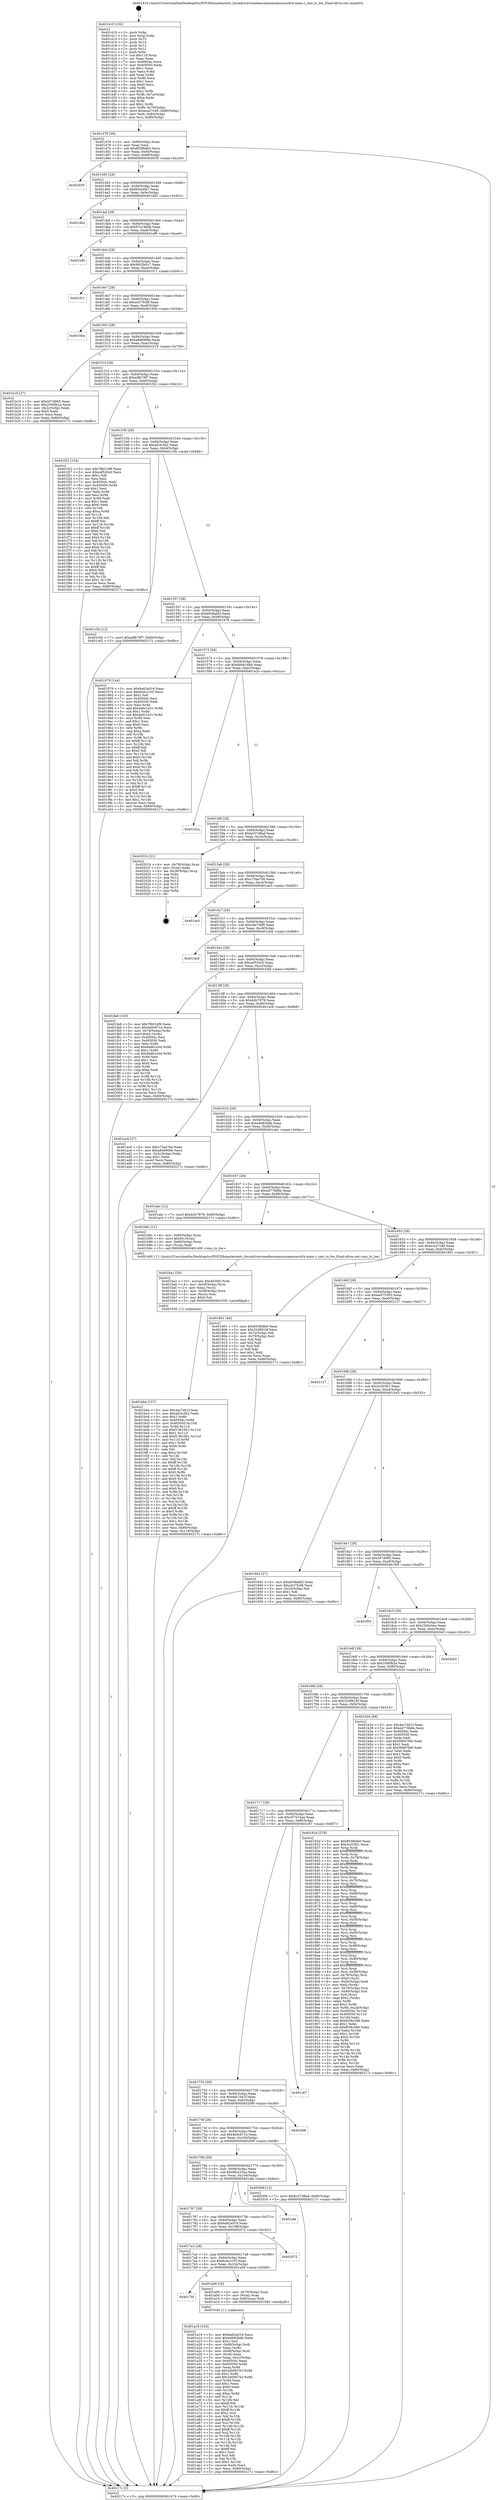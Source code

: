 digraph "0x401410" {
  label = "0x401410 (/mnt/c/Users/mathe/Desktop/tcc/POCII/binaries/extr_linuxdriversmediacommonsianosmsdvb-main.c_sms_to_bw_Final-ollvm.out::main(0))"
  labelloc = "t"
  node[shape=record]

  Entry [label="",width=0.3,height=0.3,shape=circle,fillcolor=black,style=filled]
  "0x401476" [label="{
     0x401476 [29]\l
     | [instrs]\l
     &nbsp;&nbsp;0x401476 \<+3\>: mov -0x80(%rbp),%eax\l
     &nbsp;&nbsp;0x401479 \<+2\>: mov %eax,%ecx\l
     &nbsp;&nbsp;0x40147b \<+6\>: sub $0x855f6db0,%ecx\l
     &nbsp;&nbsp;0x401481 \<+6\>: mov %eax,-0x94(%rbp)\l
     &nbsp;&nbsp;0x401487 \<+6\>: mov %ecx,-0x98(%rbp)\l
     &nbsp;&nbsp;0x40148d \<+6\>: je 0000000000402030 \<main+0xc20\>\l
  }"]
  "0x402030" [label="{
     0x402030\l
  }", style=dashed]
  "0x401493" [label="{
     0x401493 [28]\l
     | [instrs]\l
     &nbsp;&nbsp;0x401493 \<+5\>: jmp 0000000000401498 \<main+0x88\>\l
     &nbsp;&nbsp;0x401498 \<+6\>: mov -0x94(%rbp),%eax\l
     &nbsp;&nbsp;0x40149e \<+5\>: sub $0x85cb4fa7,%eax\l
     &nbsp;&nbsp;0x4014a3 \<+6\>: mov %eax,-0x9c(%rbp)\l
     &nbsp;&nbsp;0x4014a9 \<+6\>: je 0000000000401dd2 \<main+0x9c2\>\l
  }"]
  Exit [label="",width=0.3,height=0.3,shape=circle,fillcolor=black,style=filled,peripheries=2]
  "0x401dd2" [label="{
     0x401dd2\l
  }", style=dashed]
  "0x4014af" [label="{
     0x4014af [28]\l
     | [instrs]\l
     &nbsp;&nbsp;0x4014af \<+5\>: jmp 00000000004014b4 \<main+0xa4\>\l
     &nbsp;&nbsp;0x4014b4 \<+6\>: mov -0x94(%rbp),%eax\l
     &nbsp;&nbsp;0x4014ba \<+5\>: sub $0x97a1460b,%eax\l
     &nbsp;&nbsp;0x4014bf \<+6\>: mov %eax,-0xa0(%rbp)\l
     &nbsp;&nbsp;0x4014c5 \<+6\>: je 0000000000401ef9 \<main+0xae9\>\l
  }"]
  "0x401bbe" [label="{
     0x401bbe [157]\l
     | [instrs]\l
     &nbsp;&nbsp;0x401bbe \<+5\>: mov $0x4ac7d41f,%esi\l
     &nbsp;&nbsp;0x401bc3 \<+5\>: mov $0xafc3c3b2,%edx\l
     &nbsp;&nbsp;0x401bc8 \<+3\>: mov $0x1,%r8b\l
     &nbsp;&nbsp;0x401bcb \<+8\>: mov 0x40504c,%r9d\l
     &nbsp;&nbsp;0x401bd3 \<+8\>: mov 0x405050,%r10d\l
     &nbsp;&nbsp;0x401bdb \<+3\>: mov %r9d,%r11d\l
     &nbsp;&nbsp;0x401bde \<+7\>: sub $0xf13810b1,%r11d\l
     &nbsp;&nbsp;0x401be5 \<+4\>: sub $0x1,%r11d\l
     &nbsp;&nbsp;0x401be9 \<+7\>: add $0xf13810b1,%r11d\l
     &nbsp;&nbsp;0x401bf0 \<+4\>: imul %r11d,%r9d\l
     &nbsp;&nbsp;0x401bf4 \<+4\>: and $0x1,%r9d\l
     &nbsp;&nbsp;0x401bf8 \<+4\>: cmp $0x0,%r9d\l
     &nbsp;&nbsp;0x401bfc \<+3\>: sete %bl\l
     &nbsp;&nbsp;0x401bff \<+4\>: cmp $0xa,%r10d\l
     &nbsp;&nbsp;0x401c03 \<+4\>: setl %r14b\l
     &nbsp;&nbsp;0x401c07 \<+3\>: mov %bl,%r15b\l
     &nbsp;&nbsp;0x401c0a \<+4\>: xor $0xff,%r15b\l
     &nbsp;&nbsp;0x401c0e \<+3\>: mov %r14b,%r12b\l
     &nbsp;&nbsp;0x401c11 \<+4\>: xor $0xff,%r12b\l
     &nbsp;&nbsp;0x401c15 \<+4\>: xor $0x0,%r8b\l
     &nbsp;&nbsp;0x401c19 \<+3\>: mov %r15b,%r13b\l
     &nbsp;&nbsp;0x401c1c \<+4\>: and $0x0,%r13b\l
     &nbsp;&nbsp;0x401c20 \<+3\>: and %r8b,%bl\l
     &nbsp;&nbsp;0x401c23 \<+3\>: mov %r12b,%cl\l
     &nbsp;&nbsp;0x401c26 \<+3\>: and $0x0,%cl\l
     &nbsp;&nbsp;0x401c29 \<+3\>: and %r8b,%r14b\l
     &nbsp;&nbsp;0x401c2c \<+3\>: or %bl,%r13b\l
     &nbsp;&nbsp;0x401c2f \<+3\>: or %r14b,%cl\l
     &nbsp;&nbsp;0x401c32 \<+3\>: xor %cl,%r13b\l
     &nbsp;&nbsp;0x401c35 \<+3\>: or %r12b,%r15b\l
     &nbsp;&nbsp;0x401c38 \<+4\>: xor $0xff,%r15b\l
     &nbsp;&nbsp;0x401c3c \<+4\>: or $0x0,%r8b\l
     &nbsp;&nbsp;0x401c40 \<+3\>: and %r8b,%r15b\l
     &nbsp;&nbsp;0x401c43 \<+3\>: or %r15b,%r13b\l
     &nbsp;&nbsp;0x401c46 \<+4\>: test $0x1,%r13b\l
     &nbsp;&nbsp;0x401c4a \<+3\>: cmovne %edx,%esi\l
     &nbsp;&nbsp;0x401c4d \<+3\>: mov %esi,-0x80(%rbp)\l
     &nbsp;&nbsp;0x401c50 \<+6\>: mov %eax,-0x118(%rbp)\l
     &nbsp;&nbsp;0x401c56 \<+5\>: jmp 000000000040217c \<main+0xd6c\>\l
  }"]
  "0x401ef9" [label="{
     0x401ef9\l
  }", style=dashed]
  "0x4014cb" [label="{
     0x4014cb [28]\l
     | [instrs]\l
     &nbsp;&nbsp;0x4014cb \<+5\>: jmp 00000000004014d0 \<main+0xc0\>\l
     &nbsp;&nbsp;0x4014d0 \<+6\>: mov -0x94(%rbp),%eax\l
     &nbsp;&nbsp;0x4014d6 \<+5\>: sub $0x9925b5c7,%eax\l
     &nbsp;&nbsp;0x4014db \<+6\>: mov %eax,-0xa4(%rbp)\l
     &nbsp;&nbsp;0x4014e1 \<+6\>: je 0000000000401f11 \<main+0xb01\>\l
  }"]
  "0x401ba1" [label="{
     0x401ba1 [29]\l
     | [instrs]\l
     &nbsp;&nbsp;0x401ba1 \<+10\>: movabs $0x4030f2,%rdi\l
     &nbsp;&nbsp;0x401bab \<+4\>: mov -0x58(%rbp),%rcx\l
     &nbsp;&nbsp;0x401baf \<+2\>: mov %eax,(%rcx)\l
     &nbsp;&nbsp;0x401bb1 \<+4\>: mov -0x58(%rbp),%rcx\l
     &nbsp;&nbsp;0x401bb5 \<+2\>: mov (%rcx),%esi\l
     &nbsp;&nbsp;0x401bb7 \<+2\>: mov $0x0,%al\l
     &nbsp;&nbsp;0x401bb9 \<+5\>: call 0000000000401030 \<printf@plt\>\l
     | [calls]\l
     &nbsp;&nbsp;0x401030 \{1\} (unknown)\l
  }"]
  "0x401f11" [label="{
     0x401f11\l
  }", style=dashed]
  "0x4014e7" [label="{
     0x4014e7 [28]\l
     | [instrs]\l
     &nbsp;&nbsp;0x4014e7 \<+5\>: jmp 00000000004014ec \<main+0xdc\>\l
     &nbsp;&nbsp;0x4014ec \<+6\>: mov -0x94(%rbp),%eax\l
     &nbsp;&nbsp;0x4014f2 \<+5\>: sub $0xa437fcd8,%eax\l
     &nbsp;&nbsp;0x4014f7 \<+6\>: mov %eax,-0xa8(%rbp)\l
     &nbsp;&nbsp;0x4014fd \<+6\>: je 000000000040195e \<main+0x54e\>\l
  }"]
  "0x401a19" [label="{
     0x401a19 [163]\l
     | [instrs]\l
     &nbsp;&nbsp;0x401a19 \<+5\>: mov $0x6a62a016,%ecx\l
     &nbsp;&nbsp;0x401a1e \<+5\>: mov $0xe4683bdb,%edx\l
     &nbsp;&nbsp;0x401a23 \<+3\>: mov $0x1,%sil\l
     &nbsp;&nbsp;0x401a26 \<+4\>: mov -0x68(%rbp),%rdi\l
     &nbsp;&nbsp;0x401a2a \<+2\>: mov %eax,(%rdi)\l
     &nbsp;&nbsp;0x401a2c \<+4\>: mov -0x68(%rbp),%rdi\l
     &nbsp;&nbsp;0x401a30 \<+2\>: mov (%rdi),%eax\l
     &nbsp;&nbsp;0x401a32 \<+3\>: mov %eax,-0x2c(%rbp)\l
     &nbsp;&nbsp;0x401a35 \<+7\>: mov 0x40504c,%eax\l
     &nbsp;&nbsp;0x401a3c \<+8\>: mov 0x405050,%r8d\l
     &nbsp;&nbsp;0x401a44 \<+3\>: mov %eax,%r9d\l
     &nbsp;&nbsp;0x401a47 \<+7\>: sub $0x2d00b743,%r9d\l
     &nbsp;&nbsp;0x401a4e \<+4\>: sub $0x1,%r9d\l
     &nbsp;&nbsp;0x401a52 \<+7\>: add $0x2d00b743,%r9d\l
     &nbsp;&nbsp;0x401a59 \<+4\>: imul %r9d,%eax\l
     &nbsp;&nbsp;0x401a5d \<+3\>: and $0x1,%eax\l
     &nbsp;&nbsp;0x401a60 \<+3\>: cmp $0x0,%eax\l
     &nbsp;&nbsp;0x401a63 \<+4\>: sete %r10b\l
     &nbsp;&nbsp;0x401a67 \<+4\>: cmp $0xa,%r8d\l
     &nbsp;&nbsp;0x401a6b \<+4\>: setl %r11b\l
     &nbsp;&nbsp;0x401a6f \<+3\>: mov %r10b,%bl\l
     &nbsp;&nbsp;0x401a72 \<+3\>: xor $0xff,%bl\l
     &nbsp;&nbsp;0x401a75 \<+3\>: mov %r11b,%r14b\l
     &nbsp;&nbsp;0x401a78 \<+4\>: xor $0xff,%r14b\l
     &nbsp;&nbsp;0x401a7c \<+4\>: xor $0x1,%sil\l
     &nbsp;&nbsp;0x401a80 \<+3\>: mov %bl,%r15b\l
     &nbsp;&nbsp;0x401a83 \<+4\>: and $0xff,%r15b\l
     &nbsp;&nbsp;0x401a87 \<+3\>: and %sil,%r10b\l
     &nbsp;&nbsp;0x401a8a \<+3\>: mov %r14b,%r12b\l
     &nbsp;&nbsp;0x401a8d \<+4\>: and $0xff,%r12b\l
     &nbsp;&nbsp;0x401a91 \<+3\>: and %sil,%r11b\l
     &nbsp;&nbsp;0x401a94 \<+3\>: or %r10b,%r15b\l
     &nbsp;&nbsp;0x401a97 \<+3\>: or %r11b,%r12b\l
     &nbsp;&nbsp;0x401a9a \<+3\>: xor %r12b,%r15b\l
     &nbsp;&nbsp;0x401a9d \<+3\>: or %r14b,%bl\l
     &nbsp;&nbsp;0x401aa0 \<+3\>: xor $0xff,%bl\l
     &nbsp;&nbsp;0x401aa3 \<+4\>: or $0x1,%sil\l
     &nbsp;&nbsp;0x401aa7 \<+3\>: and %sil,%bl\l
     &nbsp;&nbsp;0x401aaa \<+3\>: or %bl,%r15b\l
     &nbsp;&nbsp;0x401aad \<+4\>: test $0x1,%r15b\l
     &nbsp;&nbsp;0x401ab1 \<+3\>: cmovne %edx,%ecx\l
     &nbsp;&nbsp;0x401ab4 \<+3\>: mov %ecx,-0x80(%rbp)\l
     &nbsp;&nbsp;0x401ab7 \<+5\>: jmp 000000000040217c \<main+0xd6c\>\l
  }"]
  "0x40195e" [label="{
     0x40195e\l
  }", style=dashed]
  "0x401503" [label="{
     0x401503 [28]\l
     | [instrs]\l
     &nbsp;&nbsp;0x401503 \<+5\>: jmp 0000000000401508 \<main+0xf8\>\l
     &nbsp;&nbsp;0x401508 \<+6\>: mov -0x94(%rbp),%eax\l
     &nbsp;&nbsp;0x40150e \<+5\>: sub $0xa846906e,%eax\l
     &nbsp;&nbsp;0x401513 \<+6\>: mov %eax,-0xac(%rbp)\l
     &nbsp;&nbsp;0x401519 \<+6\>: je 0000000000401b19 \<main+0x709\>\l
  }"]
  "0x4017bf" [label="{
     0x4017bf\l
  }", style=dashed]
  "0x401b19" [label="{
     0x401b19 [27]\l
     | [instrs]\l
     &nbsp;&nbsp;0x401b19 \<+5\>: mov $0x457d965,%eax\l
     &nbsp;&nbsp;0x401b1e \<+5\>: mov $0x2590fb2a,%ecx\l
     &nbsp;&nbsp;0x401b23 \<+3\>: mov -0x2c(%rbp),%edx\l
     &nbsp;&nbsp;0x401b26 \<+3\>: cmp $0x0,%edx\l
     &nbsp;&nbsp;0x401b29 \<+3\>: cmove %ecx,%eax\l
     &nbsp;&nbsp;0x401b2c \<+3\>: mov %eax,-0x80(%rbp)\l
     &nbsp;&nbsp;0x401b2f \<+5\>: jmp 000000000040217c \<main+0xd6c\>\l
  }"]
  "0x40151f" [label="{
     0x40151f [28]\l
     | [instrs]\l
     &nbsp;&nbsp;0x40151f \<+5\>: jmp 0000000000401524 \<main+0x114\>\l
     &nbsp;&nbsp;0x401524 \<+6\>: mov -0x94(%rbp),%eax\l
     &nbsp;&nbsp;0x40152a \<+5\>: sub $0xadfb79f7,%eax\l
     &nbsp;&nbsp;0x40152f \<+6\>: mov %eax,-0xb0(%rbp)\l
     &nbsp;&nbsp;0x401535 \<+6\>: je 0000000000401f22 \<main+0xb12\>\l
  }"]
  "0x401a09" [label="{
     0x401a09 [16]\l
     | [instrs]\l
     &nbsp;&nbsp;0x401a09 \<+4\>: mov -0x70(%rbp),%rax\l
     &nbsp;&nbsp;0x401a0d \<+3\>: mov (%rax),%rax\l
     &nbsp;&nbsp;0x401a10 \<+4\>: mov 0x8(%rax),%rdi\l
     &nbsp;&nbsp;0x401a14 \<+5\>: call 0000000000401040 \<atoi@plt\>\l
     | [calls]\l
     &nbsp;&nbsp;0x401040 \{1\} (unknown)\l
  }"]
  "0x401f22" [label="{
     0x401f22 [134]\l
     | [instrs]\l
     &nbsp;&nbsp;0x401f22 \<+5\>: mov $0x7fb014f9,%eax\l
     &nbsp;&nbsp;0x401f27 \<+5\>: mov $0xcef520c0,%ecx\l
     &nbsp;&nbsp;0x401f2c \<+2\>: mov $0x1,%dl\l
     &nbsp;&nbsp;0x401f2e \<+2\>: xor %esi,%esi\l
     &nbsp;&nbsp;0x401f30 \<+7\>: mov 0x40504c,%edi\l
     &nbsp;&nbsp;0x401f37 \<+8\>: mov 0x405050,%r8d\l
     &nbsp;&nbsp;0x401f3f \<+3\>: sub $0x1,%esi\l
     &nbsp;&nbsp;0x401f42 \<+3\>: mov %edi,%r9d\l
     &nbsp;&nbsp;0x401f45 \<+3\>: add %esi,%r9d\l
     &nbsp;&nbsp;0x401f48 \<+4\>: imul %r9d,%edi\l
     &nbsp;&nbsp;0x401f4c \<+3\>: and $0x1,%edi\l
     &nbsp;&nbsp;0x401f4f \<+3\>: cmp $0x0,%edi\l
     &nbsp;&nbsp;0x401f52 \<+4\>: sete %r10b\l
     &nbsp;&nbsp;0x401f56 \<+4\>: cmp $0xa,%r8d\l
     &nbsp;&nbsp;0x401f5a \<+4\>: setl %r11b\l
     &nbsp;&nbsp;0x401f5e \<+3\>: mov %r10b,%bl\l
     &nbsp;&nbsp;0x401f61 \<+3\>: xor $0xff,%bl\l
     &nbsp;&nbsp;0x401f64 \<+3\>: mov %r11b,%r14b\l
     &nbsp;&nbsp;0x401f67 \<+4\>: xor $0xff,%r14b\l
     &nbsp;&nbsp;0x401f6b \<+3\>: xor $0x0,%dl\l
     &nbsp;&nbsp;0x401f6e \<+3\>: mov %bl,%r15b\l
     &nbsp;&nbsp;0x401f71 \<+4\>: and $0x0,%r15b\l
     &nbsp;&nbsp;0x401f75 \<+3\>: and %dl,%r10b\l
     &nbsp;&nbsp;0x401f78 \<+3\>: mov %r14b,%r12b\l
     &nbsp;&nbsp;0x401f7b \<+4\>: and $0x0,%r12b\l
     &nbsp;&nbsp;0x401f7f \<+3\>: and %dl,%r11b\l
     &nbsp;&nbsp;0x401f82 \<+3\>: or %r10b,%r15b\l
     &nbsp;&nbsp;0x401f85 \<+3\>: or %r11b,%r12b\l
     &nbsp;&nbsp;0x401f88 \<+3\>: xor %r12b,%r15b\l
     &nbsp;&nbsp;0x401f8b \<+3\>: or %r14b,%bl\l
     &nbsp;&nbsp;0x401f8e \<+3\>: xor $0xff,%bl\l
     &nbsp;&nbsp;0x401f91 \<+3\>: or $0x0,%dl\l
     &nbsp;&nbsp;0x401f94 \<+2\>: and %dl,%bl\l
     &nbsp;&nbsp;0x401f96 \<+3\>: or %bl,%r15b\l
     &nbsp;&nbsp;0x401f99 \<+4\>: test $0x1,%r15b\l
     &nbsp;&nbsp;0x401f9d \<+3\>: cmovne %ecx,%eax\l
     &nbsp;&nbsp;0x401fa0 \<+3\>: mov %eax,-0x80(%rbp)\l
     &nbsp;&nbsp;0x401fa3 \<+5\>: jmp 000000000040217c \<main+0xd6c\>\l
  }"]
  "0x40153b" [label="{
     0x40153b [28]\l
     | [instrs]\l
     &nbsp;&nbsp;0x40153b \<+5\>: jmp 0000000000401540 \<main+0x130\>\l
     &nbsp;&nbsp;0x401540 \<+6\>: mov -0x94(%rbp),%eax\l
     &nbsp;&nbsp;0x401546 \<+5\>: sub $0xafc3c3b2,%eax\l
     &nbsp;&nbsp;0x40154b \<+6\>: mov %eax,-0xb4(%rbp)\l
     &nbsp;&nbsp;0x401551 \<+6\>: je 0000000000401c5b \<main+0x84b\>\l
  }"]
  "0x4017a3" [label="{
     0x4017a3 [28]\l
     | [instrs]\l
     &nbsp;&nbsp;0x4017a3 \<+5\>: jmp 00000000004017a8 \<main+0x398\>\l
     &nbsp;&nbsp;0x4017a8 \<+6\>: mov -0x94(%rbp),%eax\l
     &nbsp;&nbsp;0x4017ae \<+5\>: sub $0x6cdcc103,%eax\l
     &nbsp;&nbsp;0x4017b3 \<+6\>: mov %eax,-0x10c(%rbp)\l
     &nbsp;&nbsp;0x4017b9 \<+6\>: je 0000000000401a09 \<main+0x5f9\>\l
  }"]
  "0x401c5b" [label="{
     0x401c5b [12]\l
     | [instrs]\l
     &nbsp;&nbsp;0x401c5b \<+7\>: movl $0xadfb79f7,-0x80(%rbp)\l
     &nbsp;&nbsp;0x401c62 \<+5\>: jmp 000000000040217c \<main+0xd6c\>\l
  }"]
  "0x401557" [label="{
     0x401557 [28]\l
     | [instrs]\l
     &nbsp;&nbsp;0x401557 \<+5\>: jmp 000000000040155c \<main+0x14c\>\l
     &nbsp;&nbsp;0x40155c \<+6\>: mov -0x94(%rbp),%eax\l
     &nbsp;&nbsp;0x401562 \<+5\>: sub $0xb036afd3,%eax\l
     &nbsp;&nbsp;0x401567 \<+6\>: mov %eax,-0xb8(%rbp)\l
     &nbsp;&nbsp;0x40156d \<+6\>: je 0000000000401979 \<main+0x569\>\l
  }"]
  "0x402072" [label="{
     0x402072\l
  }", style=dashed]
  "0x401979" [label="{
     0x401979 [144]\l
     | [instrs]\l
     &nbsp;&nbsp;0x401979 \<+5\>: mov $0x6a62a016,%eax\l
     &nbsp;&nbsp;0x40197e \<+5\>: mov $0x6cdcc103,%ecx\l
     &nbsp;&nbsp;0x401983 \<+2\>: mov $0x1,%dl\l
     &nbsp;&nbsp;0x401985 \<+7\>: mov 0x40504c,%esi\l
     &nbsp;&nbsp;0x40198c \<+7\>: mov 0x405050,%edi\l
     &nbsp;&nbsp;0x401993 \<+3\>: mov %esi,%r8d\l
     &nbsp;&nbsp;0x401996 \<+7\>: add $0x4a0c1e31,%r8d\l
     &nbsp;&nbsp;0x40199d \<+4\>: sub $0x1,%r8d\l
     &nbsp;&nbsp;0x4019a1 \<+7\>: sub $0x4a0c1e31,%r8d\l
     &nbsp;&nbsp;0x4019a8 \<+4\>: imul %r8d,%esi\l
     &nbsp;&nbsp;0x4019ac \<+3\>: and $0x1,%esi\l
     &nbsp;&nbsp;0x4019af \<+3\>: cmp $0x0,%esi\l
     &nbsp;&nbsp;0x4019b2 \<+4\>: sete %r9b\l
     &nbsp;&nbsp;0x4019b6 \<+3\>: cmp $0xa,%edi\l
     &nbsp;&nbsp;0x4019b9 \<+4\>: setl %r10b\l
     &nbsp;&nbsp;0x4019bd \<+3\>: mov %r9b,%r11b\l
     &nbsp;&nbsp;0x4019c0 \<+4\>: xor $0xff,%r11b\l
     &nbsp;&nbsp;0x4019c4 \<+3\>: mov %r10b,%bl\l
     &nbsp;&nbsp;0x4019c7 \<+3\>: xor $0xff,%bl\l
     &nbsp;&nbsp;0x4019ca \<+3\>: xor $0x0,%dl\l
     &nbsp;&nbsp;0x4019cd \<+3\>: mov %r11b,%r14b\l
     &nbsp;&nbsp;0x4019d0 \<+4\>: and $0x0,%r14b\l
     &nbsp;&nbsp;0x4019d4 \<+3\>: and %dl,%r9b\l
     &nbsp;&nbsp;0x4019d7 \<+3\>: mov %bl,%r15b\l
     &nbsp;&nbsp;0x4019da \<+4\>: and $0x0,%r15b\l
     &nbsp;&nbsp;0x4019de \<+3\>: and %dl,%r10b\l
     &nbsp;&nbsp;0x4019e1 \<+3\>: or %r9b,%r14b\l
     &nbsp;&nbsp;0x4019e4 \<+3\>: or %r10b,%r15b\l
     &nbsp;&nbsp;0x4019e7 \<+3\>: xor %r15b,%r14b\l
     &nbsp;&nbsp;0x4019ea \<+3\>: or %bl,%r11b\l
     &nbsp;&nbsp;0x4019ed \<+4\>: xor $0xff,%r11b\l
     &nbsp;&nbsp;0x4019f1 \<+3\>: or $0x0,%dl\l
     &nbsp;&nbsp;0x4019f4 \<+3\>: and %dl,%r11b\l
     &nbsp;&nbsp;0x4019f7 \<+3\>: or %r11b,%r14b\l
     &nbsp;&nbsp;0x4019fa \<+4\>: test $0x1,%r14b\l
     &nbsp;&nbsp;0x4019fe \<+3\>: cmovne %ecx,%eax\l
     &nbsp;&nbsp;0x401a01 \<+3\>: mov %eax,-0x80(%rbp)\l
     &nbsp;&nbsp;0x401a04 \<+5\>: jmp 000000000040217c \<main+0xd6c\>\l
  }"]
  "0x401573" [label="{
     0x401573 [28]\l
     | [instrs]\l
     &nbsp;&nbsp;0x401573 \<+5\>: jmp 0000000000401578 \<main+0x168\>\l
     &nbsp;&nbsp;0x401578 \<+6\>: mov -0x94(%rbp),%eax\l
     &nbsp;&nbsp;0x40157e \<+5\>: sub $0xbbbb14bd,%eax\l
     &nbsp;&nbsp;0x401583 \<+6\>: mov %eax,-0xbc(%rbp)\l
     &nbsp;&nbsp;0x401589 \<+6\>: je 0000000000401e2a \<main+0xa1a\>\l
  }"]
  "0x401787" [label="{
     0x401787 [28]\l
     | [instrs]\l
     &nbsp;&nbsp;0x401787 \<+5\>: jmp 000000000040178c \<main+0x37c\>\l
     &nbsp;&nbsp;0x40178c \<+6\>: mov -0x94(%rbp),%eax\l
     &nbsp;&nbsp;0x401792 \<+5\>: sub $0x6a62a016,%eax\l
     &nbsp;&nbsp;0x401797 \<+6\>: mov %eax,-0x108(%rbp)\l
     &nbsp;&nbsp;0x40179d \<+6\>: je 0000000000402072 \<main+0xc62\>\l
  }"]
  "0x401e2a" [label="{
     0x401e2a\l
  }", style=dashed]
  "0x40158f" [label="{
     0x40158f [28]\l
     | [instrs]\l
     &nbsp;&nbsp;0x40158f \<+5\>: jmp 0000000000401594 \<main+0x184\>\l
     &nbsp;&nbsp;0x401594 \<+6\>: mov -0x94(%rbp),%eax\l
     &nbsp;&nbsp;0x40159a \<+5\>: sub $0xbc57d8ad,%eax\l
     &nbsp;&nbsp;0x40159f \<+6\>: mov %eax,-0xc0(%rbp)\l
     &nbsp;&nbsp;0x4015a5 \<+6\>: je 000000000040201b \<main+0xc0b\>\l
  }"]
  "0x401afe" [label="{
     0x401afe\l
  }", style=dashed]
  "0x40201b" [label="{
     0x40201b [21]\l
     | [instrs]\l
     &nbsp;&nbsp;0x40201b \<+4\>: mov -0x78(%rbp),%rax\l
     &nbsp;&nbsp;0x40201f \<+2\>: mov (%rax),%eax\l
     &nbsp;&nbsp;0x402021 \<+4\>: lea -0x28(%rbp),%rsp\l
     &nbsp;&nbsp;0x402025 \<+1\>: pop %rbx\l
     &nbsp;&nbsp;0x402026 \<+2\>: pop %r12\l
     &nbsp;&nbsp;0x402028 \<+2\>: pop %r13\l
     &nbsp;&nbsp;0x40202a \<+2\>: pop %r14\l
     &nbsp;&nbsp;0x40202c \<+2\>: pop %r15\l
     &nbsp;&nbsp;0x40202e \<+1\>: pop %rbp\l
     &nbsp;&nbsp;0x40202f \<+1\>: ret\l
  }"]
  "0x4015ab" [label="{
     0x4015ab [28]\l
     | [instrs]\l
     &nbsp;&nbsp;0x4015ab \<+5\>: jmp 00000000004015b0 \<main+0x1a0\>\l
     &nbsp;&nbsp;0x4015b0 \<+6\>: mov -0x94(%rbp),%eax\l
     &nbsp;&nbsp;0x4015b6 \<+5\>: sub $0xc75ae7bb,%eax\l
     &nbsp;&nbsp;0x4015bb \<+6\>: mov %eax,-0xc4(%rbp)\l
     &nbsp;&nbsp;0x4015c1 \<+6\>: je 0000000000401ae3 \<main+0x6d3\>\l
  }"]
  "0x40176b" [label="{
     0x40176b [28]\l
     | [instrs]\l
     &nbsp;&nbsp;0x40176b \<+5\>: jmp 0000000000401770 \<main+0x360\>\l
     &nbsp;&nbsp;0x401770 \<+6\>: mov -0x94(%rbp),%eax\l
     &nbsp;&nbsp;0x401776 \<+5\>: sub $0x66cc25ca,%eax\l
     &nbsp;&nbsp;0x40177b \<+6\>: mov %eax,-0x104(%rbp)\l
     &nbsp;&nbsp;0x401781 \<+6\>: je 0000000000401afe \<main+0x6ee\>\l
  }"]
  "0x401ae3" [label="{
     0x401ae3\l
  }", style=dashed]
  "0x4015c7" [label="{
     0x4015c7 [28]\l
     | [instrs]\l
     &nbsp;&nbsp;0x4015c7 \<+5\>: jmp 00000000004015cc \<main+0x1bc\>\l
     &nbsp;&nbsp;0x4015cc \<+6\>: mov -0x94(%rbp),%eax\l
     &nbsp;&nbsp;0x4015d2 \<+5\>: sub $0xceb73ef6,%eax\l
     &nbsp;&nbsp;0x4015d7 \<+6\>: mov %eax,-0xc8(%rbp)\l
     &nbsp;&nbsp;0x4015dd \<+6\>: je 0000000000401dc6 \<main+0x9b6\>\l
  }"]
  "0x40200f" [label="{
     0x40200f [12]\l
     | [instrs]\l
     &nbsp;&nbsp;0x40200f \<+7\>: movl $0xbc57d8ad,-0x80(%rbp)\l
     &nbsp;&nbsp;0x402016 \<+5\>: jmp 000000000040217c \<main+0xd6c\>\l
  }"]
  "0x401dc6" [label="{
     0x401dc6\l
  }", style=dashed]
  "0x4015e3" [label="{
     0x4015e3 [28]\l
     | [instrs]\l
     &nbsp;&nbsp;0x4015e3 \<+5\>: jmp 00000000004015e8 \<main+0x1d8\>\l
     &nbsp;&nbsp;0x4015e8 \<+6\>: mov -0x94(%rbp),%eax\l
     &nbsp;&nbsp;0x4015ee \<+5\>: sub $0xcef520c0,%eax\l
     &nbsp;&nbsp;0x4015f3 \<+6\>: mov %eax,-0xcc(%rbp)\l
     &nbsp;&nbsp;0x4015f9 \<+6\>: je 0000000000401fa8 \<main+0xb98\>\l
  }"]
  "0x40174f" [label="{
     0x40174f [28]\l
     | [instrs]\l
     &nbsp;&nbsp;0x40174f \<+5\>: jmp 0000000000401754 \<main+0x344\>\l
     &nbsp;&nbsp;0x401754 \<+6\>: mov -0x94(%rbp),%eax\l
     &nbsp;&nbsp;0x40175a \<+5\>: sub $0x4e0c971e,%eax\l
     &nbsp;&nbsp;0x40175f \<+6\>: mov %eax,-0x100(%rbp)\l
     &nbsp;&nbsp;0x401765 \<+6\>: je 000000000040200f \<main+0xbff\>\l
  }"]
  "0x401fa8" [label="{
     0x401fa8 [103]\l
     | [instrs]\l
     &nbsp;&nbsp;0x401fa8 \<+5\>: mov $0x7fb014f9,%eax\l
     &nbsp;&nbsp;0x401fad \<+5\>: mov $0x4e0c971e,%ecx\l
     &nbsp;&nbsp;0x401fb2 \<+4\>: mov -0x78(%rbp),%rdx\l
     &nbsp;&nbsp;0x401fb6 \<+6\>: movl $0x0,(%rdx)\l
     &nbsp;&nbsp;0x401fbc \<+7\>: mov 0x40504c,%esi\l
     &nbsp;&nbsp;0x401fc3 \<+7\>: mov 0x405050,%edi\l
     &nbsp;&nbsp;0x401fca \<+3\>: mov %esi,%r8d\l
     &nbsp;&nbsp;0x401fcd \<+7\>: add $0x9a661e3d,%r8d\l
     &nbsp;&nbsp;0x401fd4 \<+4\>: sub $0x1,%r8d\l
     &nbsp;&nbsp;0x401fd8 \<+7\>: sub $0x9a661e3d,%r8d\l
     &nbsp;&nbsp;0x401fdf \<+4\>: imul %r8d,%esi\l
     &nbsp;&nbsp;0x401fe3 \<+3\>: and $0x1,%esi\l
     &nbsp;&nbsp;0x401fe6 \<+3\>: cmp $0x0,%esi\l
     &nbsp;&nbsp;0x401fe9 \<+4\>: sete %r9b\l
     &nbsp;&nbsp;0x401fed \<+3\>: cmp $0xa,%edi\l
     &nbsp;&nbsp;0x401ff0 \<+4\>: setl %r10b\l
     &nbsp;&nbsp;0x401ff4 \<+3\>: mov %r9b,%r11b\l
     &nbsp;&nbsp;0x401ff7 \<+3\>: and %r10b,%r11b\l
     &nbsp;&nbsp;0x401ffa \<+3\>: xor %r10b,%r9b\l
     &nbsp;&nbsp;0x401ffd \<+3\>: or %r9b,%r11b\l
     &nbsp;&nbsp;0x402000 \<+4\>: test $0x1,%r11b\l
     &nbsp;&nbsp;0x402004 \<+3\>: cmovne %ecx,%eax\l
     &nbsp;&nbsp;0x402007 \<+3\>: mov %eax,-0x80(%rbp)\l
     &nbsp;&nbsp;0x40200a \<+5\>: jmp 000000000040217c \<main+0xd6c\>\l
  }"]
  "0x4015ff" [label="{
     0x4015ff [28]\l
     | [instrs]\l
     &nbsp;&nbsp;0x4015ff \<+5\>: jmp 0000000000401604 \<main+0x1f4\>\l
     &nbsp;&nbsp;0x401604 \<+6\>: mov -0x94(%rbp),%eax\l
     &nbsp;&nbsp;0x40160a \<+5\>: sub $0xdcfc7878,%eax\l
     &nbsp;&nbsp;0x40160f \<+6\>: mov %eax,-0xd0(%rbp)\l
     &nbsp;&nbsp;0x401615 \<+6\>: je 0000000000401ac8 \<main+0x6b8\>\l
  }"]
  "0x40209f" [label="{
     0x40209f\l
  }", style=dashed]
  "0x401ac8" [label="{
     0x401ac8 [27]\l
     | [instrs]\l
     &nbsp;&nbsp;0x401ac8 \<+5\>: mov $0xc75ae7bb,%eax\l
     &nbsp;&nbsp;0x401acd \<+5\>: mov $0xa846906e,%ecx\l
     &nbsp;&nbsp;0x401ad2 \<+3\>: mov -0x2c(%rbp),%edx\l
     &nbsp;&nbsp;0x401ad5 \<+3\>: cmp $0x1,%edx\l
     &nbsp;&nbsp;0x401ad8 \<+3\>: cmovl %ecx,%eax\l
     &nbsp;&nbsp;0x401adb \<+3\>: mov %eax,-0x80(%rbp)\l
     &nbsp;&nbsp;0x401ade \<+5\>: jmp 000000000040217c \<main+0xd6c\>\l
  }"]
  "0x40161b" [label="{
     0x40161b [28]\l
     | [instrs]\l
     &nbsp;&nbsp;0x40161b \<+5\>: jmp 0000000000401620 \<main+0x210\>\l
     &nbsp;&nbsp;0x401620 \<+6\>: mov -0x94(%rbp),%eax\l
     &nbsp;&nbsp;0x401626 \<+5\>: sub $0xe4683bdb,%eax\l
     &nbsp;&nbsp;0x40162b \<+6\>: mov %eax,-0xd4(%rbp)\l
     &nbsp;&nbsp;0x401631 \<+6\>: je 0000000000401abc \<main+0x6ac\>\l
  }"]
  "0x401733" [label="{
     0x401733 [28]\l
     | [instrs]\l
     &nbsp;&nbsp;0x401733 \<+5\>: jmp 0000000000401738 \<main+0x328\>\l
     &nbsp;&nbsp;0x401738 \<+6\>: mov -0x94(%rbp),%eax\l
     &nbsp;&nbsp;0x40173e \<+5\>: sub $0x4ac7d41f,%eax\l
     &nbsp;&nbsp;0x401743 \<+6\>: mov %eax,-0xfc(%rbp)\l
     &nbsp;&nbsp;0x401749 \<+6\>: je 000000000040209f \<main+0xc8f\>\l
  }"]
  "0x401abc" [label="{
     0x401abc [12]\l
     | [instrs]\l
     &nbsp;&nbsp;0x401abc \<+7\>: movl $0xdcfc7878,-0x80(%rbp)\l
     &nbsp;&nbsp;0x401ac3 \<+5\>: jmp 000000000040217c \<main+0xd6c\>\l
  }"]
  "0x401637" [label="{
     0x401637 [28]\l
     | [instrs]\l
     &nbsp;&nbsp;0x401637 \<+5\>: jmp 000000000040163c \<main+0x22c\>\l
     &nbsp;&nbsp;0x40163c \<+6\>: mov -0x94(%rbp),%eax\l
     &nbsp;&nbsp;0x401642 \<+5\>: sub $0xe4778b8e,%eax\l
     &nbsp;&nbsp;0x401647 \<+6\>: mov %eax,-0xd8(%rbp)\l
     &nbsp;&nbsp;0x40164d \<+6\>: je 0000000000401b8c \<main+0x77c\>\l
  }"]
  "0x401c67" [label="{
     0x401c67\l
  }", style=dashed]
  "0x401b8c" [label="{
     0x401b8c [21]\l
     | [instrs]\l
     &nbsp;&nbsp;0x401b8c \<+4\>: mov -0x60(%rbp),%rax\l
     &nbsp;&nbsp;0x401b90 \<+6\>: movl $0x64,(%rax)\l
     &nbsp;&nbsp;0x401b96 \<+4\>: mov -0x60(%rbp),%rax\l
     &nbsp;&nbsp;0x401b9a \<+2\>: mov (%rax),%edi\l
     &nbsp;&nbsp;0x401b9c \<+5\>: call 0000000000401400 \<sms_to_bw\>\l
     | [calls]\l
     &nbsp;&nbsp;0x401400 \{1\} (/mnt/c/Users/mathe/Desktop/tcc/POCII/binaries/extr_linuxdriversmediacommonsianosmsdvb-main.c_sms_to_bw_Final-ollvm.out::sms_to_bw)\l
  }"]
  "0x401653" [label="{
     0x401653 [28]\l
     | [instrs]\l
     &nbsp;&nbsp;0x401653 \<+5\>: jmp 0000000000401658 \<main+0x248\>\l
     &nbsp;&nbsp;0x401658 \<+6\>: mov -0x94(%rbp),%eax\l
     &nbsp;&nbsp;0x40165e \<+5\>: sub $0xeca27c49,%eax\l
     &nbsp;&nbsp;0x401663 \<+6\>: mov %eax,-0xdc(%rbp)\l
     &nbsp;&nbsp;0x401669 \<+6\>: je 0000000000401801 \<main+0x3f1\>\l
  }"]
  "0x401717" [label="{
     0x401717 [28]\l
     | [instrs]\l
     &nbsp;&nbsp;0x401717 \<+5\>: jmp 000000000040171c \<main+0x30c\>\l
     &nbsp;&nbsp;0x40171c \<+6\>: mov -0x94(%rbp),%eax\l
     &nbsp;&nbsp;0x401722 \<+5\>: sub $0x357e74ae,%eax\l
     &nbsp;&nbsp;0x401727 \<+6\>: mov %eax,-0xf8(%rbp)\l
     &nbsp;&nbsp;0x40172d \<+6\>: je 0000000000401c67 \<main+0x857\>\l
  }"]
  "0x401801" [label="{
     0x401801 [44]\l
     | [instrs]\l
     &nbsp;&nbsp;0x401801 \<+5\>: mov $0x855f6db0,%eax\l
     &nbsp;&nbsp;0x401806 \<+5\>: mov $0x32d9818f,%ecx\l
     &nbsp;&nbsp;0x40180b \<+3\>: mov -0x7a(%rbp),%dl\l
     &nbsp;&nbsp;0x40180e \<+4\>: mov -0x79(%rbp),%sil\l
     &nbsp;&nbsp;0x401812 \<+3\>: mov %dl,%dil\l
     &nbsp;&nbsp;0x401815 \<+3\>: and %sil,%dil\l
     &nbsp;&nbsp;0x401818 \<+3\>: xor %sil,%dl\l
     &nbsp;&nbsp;0x40181b \<+3\>: or %dl,%dil\l
     &nbsp;&nbsp;0x40181e \<+4\>: test $0x1,%dil\l
     &nbsp;&nbsp;0x401822 \<+3\>: cmovne %ecx,%eax\l
     &nbsp;&nbsp;0x401825 \<+3\>: mov %eax,-0x80(%rbp)\l
     &nbsp;&nbsp;0x401828 \<+5\>: jmp 000000000040217c \<main+0xd6c\>\l
  }"]
  "0x40166f" [label="{
     0x40166f [28]\l
     | [instrs]\l
     &nbsp;&nbsp;0x40166f \<+5\>: jmp 0000000000401674 \<main+0x264\>\l
     &nbsp;&nbsp;0x401674 \<+6\>: mov -0x94(%rbp),%eax\l
     &nbsp;&nbsp;0x40167a \<+5\>: sub $0xee575303,%eax\l
     &nbsp;&nbsp;0x40167f \<+6\>: mov %eax,-0xe0(%rbp)\l
     &nbsp;&nbsp;0x401685 \<+6\>: je 0000000000402127 \<main+0xd17\>\l
  }"]
  "0x40217c" [label="{
     0x40217c [5]\l
     | [instrs]\l
     &nbsp;&nbsp;0x40217c \<+5\>: jmp 0000000000401476 \<main+0x66\>\l
  }"]
  "0x401410" [label="{
     0x401410 [102]\l
     | [instrs]\l
     &nbsp;&nbsp;0x401410 \<+1\>: push %rbp\l
     &nbsp;&nbsp;0x401411 \<+3\>: mov %rsp,%rbp\l
     &nbsp;&nbsp;0x401414 \<+2\>: push %r15\l
     &nbsp;&nbsp;0x401416 \<+2\>: push %r14\l
     &nbsp;&nbsp;0x401418 \<+2\>: push %r13\l
     &nbsp;&nbsp;0x40141a \<+2\>: push %r12\l
     &nbsp;&nbsp;0x40141c \<+1\>: push %rbx\l
     &nbsp;&nbsp;0x40141d \<+7\>: sub $0x118,%rsp\l
     &nbsp;&nbsp;0x401424 \<+2\>: xor %eax,%eax\l
     &nbsp;&nbsp;0x401426 \<+7\>: mov 0x40504c,%ecx\l
     &nbsp;&nbsp;0x40142d \<+7\>: mov 0x405050,%edx\l
     &nbsp;&nbsp;0x401434 \<+3\>: sub $0x1,%eax\l
     &nbsp;&nbsp;0x401437 \<+3\>: mov %ecx,%r8d\l
     &nbsp;&nbsp;0x40143a \<+3\>: add %eax,%r8d\l
     &nbsp;&nbsp;0x40143d \<+4\>: imul %r8d,%ecx\l
     &nbsp;&nbsp;0x401441 \<+3\>: and $0x1,%ecx\l
     &nbsp;&nbsp;0x401444 \<+3\>: cmp $0x0,%ecx\l
     &nbsp;&nbsp;0x401447 \<+4\>: sete %r9b\l
     &nbsp;&nbsp;0x40144b \<+4\>: and $0x1,%r9b\l
     &nbsp;&nbsp;0x40144f \<+4\>: mov %r9b,-0x7a(%rbp)\l
     &nbsp;&nbsp;0x401453 \<+3\>: cmp $0xa,%edx\l
     &nbsp;&nbsp;0x401456 \<+4\>: setl %r9b\l
     &nbsp;&nbsp;0x40145a \<+4\>: and $0x1,%r9b\l
     &nbsp;&nbsp;0x40145e \<+4\>: mov %r9b,-0x79(%rbp)\l
     &nbsp;&nbsp;0x401462 \<+7\>: movl $0xeca27c49,-0x80(%rbp)\l
     &nbsp;&nbsp;0x401469 \<+6\>: mov %edi,-0x84(%rbp)\l
     &nbsp;&nbsp;0x40146f \<+7\>: mov %rsi,-0x90(%rbp)\l
  }"]
  "0x40182d" [label="{
     0x40182d [278]\l
     | [instrs]\l
     &nbsp;&nbsp;0x40182d \<+5\>: mov $0x855f6db0,%eax\l
     &nbsp;&nbsp;0x401832 \<+5\>: mov $0x3c203b1,%ecx\l
     &nbsp;&nbsp;0x401837 \<+3\>: mov %rsp,%rdx\l
     &nbsp;&nbsp;0x40183a \<+4\>: add $0xfffffffffffffff0,%rdx\l
     &nbsp;&nbsp;0x40183e \<+3\>: mov %rdx,%rsp\l
     &nbsp;&nbsp;0x401841 \<+4\>: mov %rdx,-0x78(%rbp)\l
     &nbsp;&nbsp;0x401845 \<+3\>: mov %rsp,%rdx\l
     &nbsp;&nbsp;0x401848 \<+4\>: add $0xfffffffffffffff0,%rdx\l
     &nbsp;&nbsp;0x40184c \<+3\>: mov %rdx,%rsp\l
     &nbsp;&nbsp;0x40184f \<+3\>: mov %rsp,%rsi\l
     &nbsp;&nbsp;0x401852 \<+4\>: add $0xfffffffffffffff0,%rsi\l
     &nbsp;&nbsp;0x401856 \<+3\>: mov %rsi,%rsp\l
     &nbsp;&nbsp;0x401859 \<+4\>: mov %rsi,-0x70(%rbp)\l
     &nbsp;&nbsp;0x40185d \<+3\>: mov %rsp,%rsi\l
     &nbsp;&nbsp;0x401860 \<+4\>: add $0xfffffffffffffff0,%rsi\l
     &nbsp;&nbsp;0x401864 \<+3\>: mov %rsi,%rsp\l
     &nbsp;&nbsp;0x401867 \<+4\>: mov %rsi,-0x68(%rbp)\l
     &nbsp;&nbsp;0x40186b \<+3\>: mov %rsp,%rsi\l
     &nbsp;&nbsp;0x40186e \<+4\>: add $0xfffffffffffffff0,%rsi\l
     &nbsp;&nbsp;0x401872 \<+3\>: mov %rsi,%rsp\l
     &nbsp;&nbsp;0x401875 \<+4\>: mov %rsi,-0x60(%rbp)\l
     &nbsp;&nbsp;0x401879 \<+3\>: mov %rsp,%rsi\l
     &nbsp;&nbsp;0x40187c \<+4\>: add $0xfffffffffffffff0,%rsi\l
     &nbsp;&nbsp;0x401880 \<+3\>: mov %rsi,%rsp\l
     &nbsp;&nbsp;0x401883 \<+4\>: mov %rsi,-0x58(%rbp)\l
     &nbsp;&nbsp;0x401887 \<+3\>: mov %rsp,%rsi\l
     &nbsp;&nbsp;0x40188a \<+4\>: add $0xfffffffffffffff0,%rsi\l
     &nbsp;&nbsp;0x40188e \<+3\>: mov %rsi,%rsp\l
     &nbsp;&nbsp;0x401891 \<+4\>: mov %rsi,-0x50(%rbp)\l
     &nbsp;&nbsp;0x401895 \<+3\>: mov %rsp,%rsi\l
     &nbsp;&nbsp;0x401898 \<+4\>: add $0xfffffffffffffff0,%rsi\l
     &nbsp;&nbsp;0x40189c \<+3\>: mov %rsi,%rsp\l
     &nbsp;&nbsp;0x40189f \<+4\>: mov %rsi,-0x48(%rbp)\l
     &nbsp;&nbsp;0x4018a3 \<+3\>: mov %rsp,%rsi\l
     &nbsp;&nbsp;0x4018a6 \<+4\>: add $0xfffffffffffffff0,%rsi\l
     &nbsp;&nbsp;0x4018aa \<+3\>: mov %rsi,%rsp\l
     &nbsp;&nbsp;0x4018ad \<+4\>: mov %rsi,-0x40(%rbp)\l
     &nbsp;&nbsp;0x4018b1 \<+3\>: mov %rsp,%rsi\l
     &nbsp;&nbsp;0x4018b4 \<+4\>: add $0xfffffffffffffff0,%rsi\l
     &nbsp;&nbsp;0x4018b8 \<+3\>: mov %rsi,%rsp\l
     &nbsp;&nbsp;0x4018bb \<+4\>: mov %rsi,-0x38(%rbp)\l
     &nbsp;&nbsp;0x4018bf \<+4\>: mov -0x78(%rbp),%rsi\l
     &nbsp;&nbsp;0x4018c3 \<+6\>: movl $0x0,(%rsi)\l
     &nbsp;&nbsp;0x4018c9 \<+6\>: mov -0x84(%rbp),%edi\l
     &nbsp;&nbsp;0x4018cf \<+2\>: mov %edi,(%rdx)\l
     &nbsp;&nbsp;0x4018d1 \<+4\>: mov -0x70(%rbp),%rsi\l
     &nbsp;&nbsp;0x4018d5 \<+7\>: mov -0x90(%rbp),%r8\l
     &nbsp;&nbsp;0x4018dc \<+3\>: mov %r8,(%rsi)\l
     &nbsp;&nbsp;0x4018df \<+3\>: cmpl $0x2,(%rdx)\l
     &nbsp;&nbsp;0x4018e2 \<+4\>: setne %r9b\l
     &nbsp;&nbsp;0x4018e6 \<+4\>: and $0x1,%r9b\l
     &nbsp;&nbsp;0x4018ea \<+4\>: mov %r9b,-0x2d(%rbp)\l
     &nbsp;&nbsp;0x4018ee \<+8\>: mov 0x40504c,%r10d\l
     &nbsp;&nbsp;0x4018f6 \<+8\>: mov 0x405050,%r11d\l
     &nbsp;&nbsp;0x4018fe \<+3\>: mov %r10d,%ebx\l
     &nbsp;&nbsp;0x401901 \<+6\>: add $0xf038c588,%ebx\l
     &nbsp;&nbsp;0x401907 \<+3\>: sub $0x1,%ebx\l
     &nbsp;&nbsp;0x40190a \<+6\>: sub $0xf038c588,%ebx\l
     &nbsp;&nbsp;0x401910 \<+4\>: imul %ebx,%r10d\l
     &nbsp;&nbsp;0x401914 \<+4\>: and $0x1,%r10d\l
     &nbsp;&nbsp;0x401918 \<+4\>: cmp $0x0,%r10d\l
     &nbsp;&nbsp;0x40191c \<+4\>: sete %r9b\l
     &nbsp;&nbsp;0x401920 \<+4\>: cmp $0xa,%r11d\l
     &nbsp;&nbsp;0x401924 \<+4\>: setl %r14b\l
     &nbsp;&nbsp;0x401928 \<+3\>: mov %r9b,%r15b\l
     &nbsp;&nbsp;0x40192b \<+3\>: and %r14b,%r15b\l
     &nbsp;&nbsp;0x40192e \<+3\>: xor %r14b,%r9b\l
     &nbsp;&nbsp;0x401931 \<+3\>: or %r9b,%r15b\l
     &nbsp;&nbsp;0x401934 \<+4\>: test $0x1,%r15b\l
     &nbsp;&nbsp;0x401938 \<+3\>: cmovne %ecx,%eax\l
     &nbsp;&nbsp;0x40193b \<+3\>: mov %eax,-0x80(%rbp)\l
     &nbsp;&nbsp;0x40193e \<+5\>: jmp 000000000040217c \<main+0xd6c\>\l
  }"]
  "0x402127" [label="{
     0x402127\l
  }", style=dashed]
  "0x40168b" [label="{
     0x40168b [28]\l
     | [instrs]\l
     &nbsp;&nbsp;0x40168b \<+5\>: jmp 0000000000401690 \<main+0x280\>\l
     &nbsp;&nbsp;0x401690 \<+6\>: mov -0x94(%rbp),%eax\l
     &nbsp;&nbsp;0x401696 \<+5\>: sub $0x3c203b1,%eax\l
     &nbsp;&nbsp;0x40169b \<+6\>: mov %eax,-0xe4(%rbp)\l
     &nbsp;&nbsp;0x4016a1 \<+6\>: je 0000000000401943 \<main+0x533\>\l
  }"]
  "0x4016fb" [label="{
     0x4016fb [28]\l
     | [instrs]\l
     &nbsp;&nbsp;0x4016fb \<+5\>: jmp 0000000000401700 \<main+0x2f0\>\l
     &nbsp;&nbsp;0x401700 \<+6\>: mov -0x94(%rbp),%eax\l
     &nbsp;&nbsp;0x401706 \<+5\>: sub $0x32d9818f,%eax\l
     &nbsp;&nbsp;0x40170b \<+6\>: mov %eax,-0xf4(%rbp)\l
     &nbsp;&nbsp;0x401711 \<+6\>: je 000000000040182d \<main+0x41d\>\l
  }"]
  "0x401943" [label="{
     0x401943 [27]\l
     | [instrs]\l
     &nbsp;&nbsp;0x401943 \<+5\>: mov $0xb036afd3,%eax\l
     &nbsp;&nbsp;0x401948 \<+5\>: mov $0xa437fcd8,%ecx\l
     &nbsp;&nbsp;0x40194d \<+3\>: mov -0x2d(%rbp),%dl\l
     &nbsp;&nbsp;0x401950 \<+3\>: test $0x1,%dl\l
     &nbsp;&nbsp;0x401953 \<+3\>: cmovne %ecx,%eax\l
     &nbsp;&nbsp;0x401956 \<+3\>: mov %eax,-0x80(%rbp)\l
     &nbsp;&nbsp;0x401959 \<+5\>: jmp 000000000040217c \<main+0xd6c\>\l
  }"]
  "0x4016a7" [label="{
     0x4016a7 [28]\l
     | [instrs]\l
     &nbsp;&nbsp;0x4016a7 \<+5\>: jmp 00000000004016ac \<main+0x29c\>\l
     &nbsp;&nbsp;0x4016ac \<+6\>: mov -0x94(%rbp),%eax\l
     &nbsp;&nbsp;0x4016b2 \<+5\>: sub $0x457d965,%eax\l
     &nbsp;&nbsp;0x4016b7 \<+6\>: mov %eax,-0xe8(%rbp)\l
     &nbsp;&nbsp;0x4016bd \<+6\>: je 0000000000401f05 \<main+0xaf5\>\l
  }"]
  "0x401b34" [label="{
     0x401b34 [88]\l
     | [instrs]\l
     &nbsp;&nbsp;0x401b34 \<+5\>: mov $0x4ac7d41f,%eax\l
     &nbsp;&nbsp;0x401b39 \<+5\>: mov $0xe4778b8e,%ecx\l
     &nbsp;&nbsp;0x401b3e \<+7\>: mov 0x40504c,%edx\l
     &nbsp;&nbsp;0x401b45 \<+7\>: mov 0x405050,%esi\l
     &nbsp;&nbsp;0x401b4c \<+2\>: mov %edx,%edi\l
     &nbsp;&nbsp;0x401b4e \<+6\>: add $0x56b67fe0,%edi\l
     &nbsp;&nbsp;0x401b54 \<+3\>: sub $0x1,%edi\l
     &nbsp;&nbsp;0x401b57 \<+6\>: sub $0x56b67fe0,%edi\l
     &nbsp;&nbsp;0x401b5d \<+3\>: imul %edi,%edx\l
     &nbsp;&nbsp;0x401b60 \<+3\>: and $0x1,%edx\l
     &nbsp;&nbsp;0x401b63 \<+3\>: cmp $0x0,%edx\l
     &nbsp;&nbsp;0x401b66 \<+4\>: sete %r8b\l
     &nbsp;&nbsp;0x401b6a \<+3\>: cmp $0xa,%esi\l
     &nbsp;&nbsp;0x401b6d \<+4\>: setl %r9b\l
     &nbsp;&nbsp;0x401b71 \<+3\>: mov %r8b,%r10b\l
     &nbsp;&nbsp;0x401b74 \<+3\>: and %r9b,%r10b\l
     &nbsp;&nbsp;0x401b77 \<+3\>: xor %r9b,%r8b\l
     &nbsp;&nbsp;0x401b7a \<+3\>: or %r8b,%r10b\l
     &nbsp;&nbsp;0x401b7d \<+4\>: test $0x1,%r10b\l
     &nbsp;&nbsp;0x401b81 \<+3\>: cmovne %ecx,%eax\l
     &nbsp;&nbsp;0x401b84 \<+3\>: mov %eax,-0x80(%rbp)\l
     &nbsp;&nbsp;0x401b87 \<+5\>: jmp 000000000040217c \<main+0xd6c\>\l
  }"]
  "0x401f05" [label="{
     0x401f05\l
  }", style=dashed]
  "0x4016c3" [label="{
     0x4016c3 [28]\l
     | [instrs]\l
     &nbsp;&nbsp;0x4016c3 \<+5\>: jmp 00000000004016c8 \<main+0x2b8\>\l
     &nbsp;&nbsp;0x4016c8 \<+6\>: mov -0x94(%rbp),%eax\l
     &nbsp;&nbsp;0x4016ce \<+5\>: sub $0x2300c5ea,%eax\l
     &nbsp;&nbsp;0x4016d3 \<+6\>: mov %eax,-0xec(%rbp)\l
     &nbsp;&nbsp;0x4016d9 \<+6\>: je 00000000004020e3 \<main+0xcd3\>\l
  }"]
  "0x4016df" [label="{
     0x4016df [28]\l
     | [instrs]\l
     &nbsp;&nbsp;0x4016df \<+5\>: jmp 00000000004016e4 \<main+0x2d4\>\l
     &nbsp;&nbsp;0x4016e4 \<+6\>: mov -0x94(%rbp),%eax\l
     &nbsp;&nbsp;0x4016ea \<+5\>: sub $0x2590fb2a,%eax\l
     &nbsp;&nbsp;0x4016ef \<+6\>: mov %eax,-0xf0(%rbp)\l
     &nbsp;&nbsp;0x4016f5 \<+6\>: je 0000000000401b34 \<main+0x724\>\l
  }"]
  "0x4020e3" [label="{
     0x4020e3\l
  }", style=dashed]
  Entry -> "0x401410" [label=" 1"]
  "0x401476" -> "0x402030" [label=" 0"]
  "0x401476" -> "0x401493" [label=" 15"]
  "0x40201b" -> Exit [label=" 1"]
  "0x401493" -> "0x401dd2" [label=" 0"]
  "0x401493" -> "0x4014af" [label=" 15"]
  "0x40200f" -> "0x40217c" [label=" 1"]
  "0x4014af" -> "0x401ef9" [label=" 0"]
  "0x4014af" -> "0x4014cb" [label=" 15"]
  "0x401fa8" -> "0x40217c" [label=" 1"]
  "0x4014cb" -> "0x401f11" [label=" 0"]
  "0x4014cb" -> "0x4014e7" [label=" 15"]
  "0x401f22" -> "0x40217c" [label=" 1"]
  "0x4014e7" -> "0x40195e" [label=" 0"]
  "0x4014e7" -> "0x401503" [label=" 15"]
  "0x401c5b" -> "0x40217c" [label=" 1"]
  "0x401503" -> "0x401b19" [label=" 1"]
  "0x401503" -> "0x40151f" [label=" 14"]
  "0x401bbe" -> "0x40217c" [label=" 1"]
  "0x40151f" -> "0x401f22" [label=" 1"]
  "0x40151f" -> "0x40153b" [label=" 13"]
  "0x401ba1" -> "0x401bbe" [label=" 1"]
  "0x40153b" -> "0x401c5b" [label=" 1"]
  "0x40153b" -> "0x401557" [label=" 12"]
  "0x401b34" -> "0x40217c" [label=" 1"]
  "0x401557" -> "0x401979" [label=" 1"]
  "0x401557" -> "0x401573" [label=" 11"]
  "0x401b19" -> "0x40217c" [label=" 1"]
  "0x401573" -> "0x401e2a" [label=" 0"]
  "0x401573" -> "0x40158f" [label=" 11"]
  "0x401abc" -> "0x40217c" [label=" 1"]
  "0x40158f" -> "0x40201b" [label=" 1"]
  "0x40158f" -> "0x4015ab" [label=" 10"]
  "0x401a19" -> "0x40217c" [label=" 1"]
  "0x4015ab" -> "0x401ae3" [label=" 0"]
  "0x4015ab" -> "0x4015c7" [label=" 10"]
  "0x4017a3" -> "0x4017bf" [label=" 0"]
  "0x4015c7" -> "0x401dc6" [label=" 0"]
  "0x4015c7" -> "0x4015e3" [label=" 10"]
  "0x4017a3" -> "0x401a09" [label=" 1"]
  "0x4015e3" -> "0x401fa8" [label=" 1"]
  "0x4015e3" -> "0x4015ff" [label=" 9"]
  "0x401787" -> "0x4017a3" [label=" 1"]
  "0x4015ff" -> "0x401ac8" [label=" 1"]
  "0x4015ff" -> "0x40161b" [label=" 8"]
  "0x401787" -> "0x402072" [label=" 0"]
  "0x40161b" -> "0x401abc" [label=" 1"]
  "0x40161b" -> "0x401637" [label=" 7"]
  "0x40176b" -> "0x401787" [label=" 1"]
  "0x401637" -> "0x401b8c" [label=" 1"]
  "0x401637" -> "0x401653" [label=" 6"]
  "0x40176b" -> "0x401afe" [label=" 0"]
  "0x401653" -> "0x401801" [label=" 1"]
  "0x401653" -> "0x40166f" [label=" 5"]
  "0x401801" -> "0x40217c" [label=" 1"]
  "0x401410" -> "0x401476" [label=" 1"]
  "0x40217c" -> "0x401476" [label=" 14"]
  "0x40174f" -> "0x40200f" [label=" 1"]
  "0x40166f" -> "0x402127" [label=" 0"]
  "0x40166f" -> "0x40168b" [label=" 5"]
  "0x401b8c" -> "0x401ba1" [label=" 1"]
  "0x40168b" -> "0x401943" [label=" 1"]
  "0x40168b" -> "0x4016a7" [label=" 4"]
  "0x401733" -> "0x40209f" [label=" 0"]
  "0x4016a7" -> "0x401f05" [label=" 0"]
  "0x4016a7" -> "0x4016c3" [label=" 4"]
  "0x401ac8" -> "0x40217c" [label=" 1"]
  "0x4016c3" -> "0x4020e3" [label=" 0"]
  "0x4016c3" -> "0x4016df" [label=" 4"]
  "0x401717" -> "0x401733" [label=" 2"]
  "0x4016df" -> "0x401b34" [label=" 1"]
  "0x4016df" -> "0x4016fb" [label=" 3"]
  "0x401733" -> "0x40174f" [label=" 2"]
  "0x4016fb" -> "0x40182d" [label=" 1"]
  "0x4016fb" -> "0x401717" [label=" 2"]
  "0x40174f" -> "0x40176b" [label=" 1"]
  "0x40182d" -> "0x40217c" [label=" 1"]
  "0x401943" -> "0x40217c" [label=" 1"]
  "0x401979" -> "0x40217c" [label=" 1"]
  "0x401a09" -> "0x401a19" [label=" 1"]
  "0x401717" -> "0x401c67" [label=" 0"]
}
